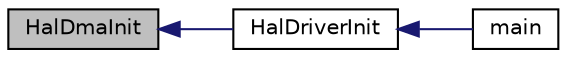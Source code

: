digraph "HalDmaInit"
{
  edge [fontname="Helvetica",fontsize="10",labelfontname="Helvetica",labelfontsize="10"];
  node [fontname="Helvetica",fontsize="10",shape=record];
  rankdir="LR";
  Node1 [label="HalDmaInit",height=0.2,width=0.4,color="black", fillcolor="grey75", style="filled" fontcolor="black"];
  Node1 -> Node2 [dir="back",color="midnightblue",fontsize="10",style="solid",fontname="Helvetica"];
  Node2 [label="HalDriverInit",height=0.2,width=0.4,color="black", fillcolor="white", style="filled",URL="$target_2_c_c2541_a_r_c_2hal__drivers_8h.html#ab2408093f309dc37abb3afce38635135"];
  Node2 -> Node3 [dir="back",color="midnightblue",fontsize="10",style="solid",fontname="Helvetica"];
  Node3 [label="main",height=0.2,width=0.4,color="black", fillcolor="white", style="filled",URL="$_b_l_e___bridge___main_8c.html#a840291bc02cba5474a4cb46a9b9566fe"];
}

